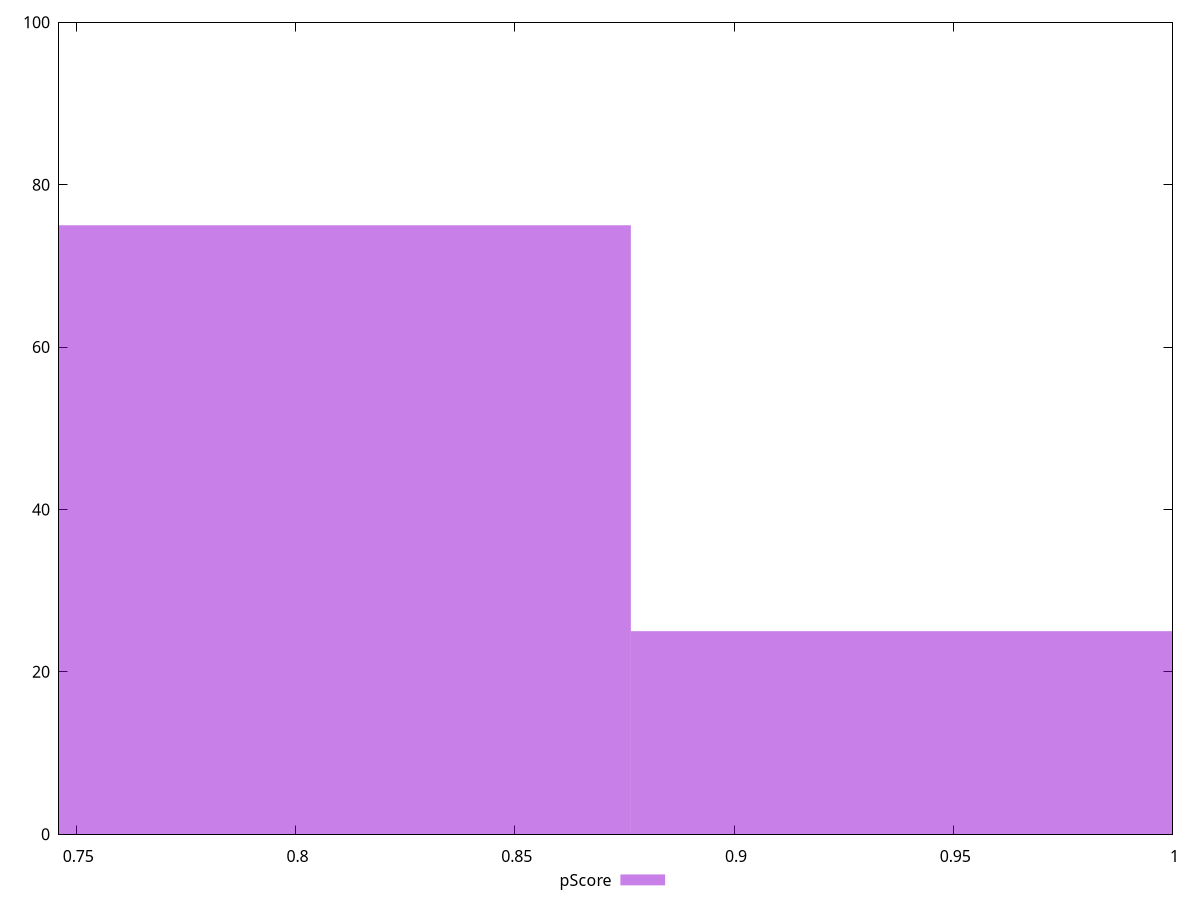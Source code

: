 reset

$pScore <<EOF
0.7512549217817306 75
1.0016732290423074 25
EOF

set key outside below
set boxwidth 0.25041830726057684
set xrange [0.7460433333333333:1]
set yrange [0:100]
set trange [0:100]
set style fill transparent solid 0.5 noborder
set terminal svg size 640, 490 enhanced background rgb 'white'
set output "report_00018_2021-02-10T15-25-16.877Z/uses-rel-preconnect/samples/pages+cached/pScore/histogram.svg"

plot $pScore title "pScore" with boxes

reset
